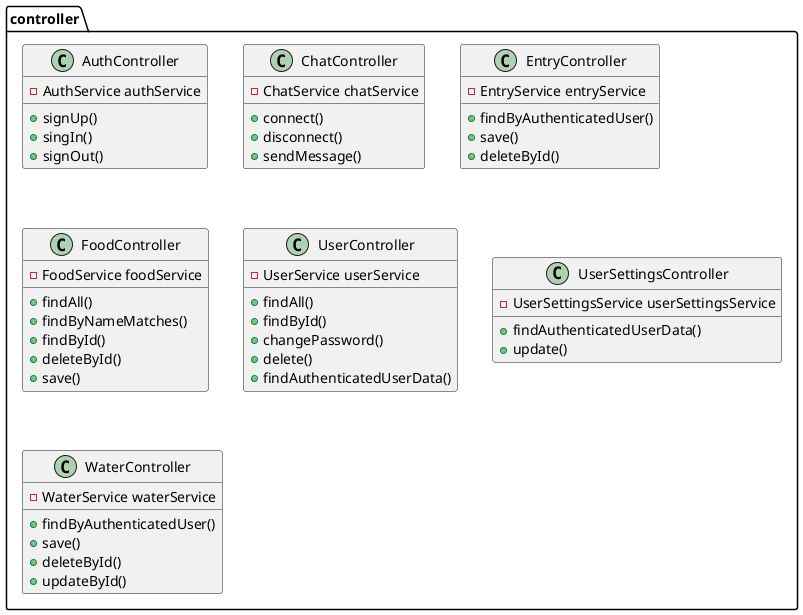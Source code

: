 @startuml

package "controller" {
    class AuthController {
        -AuthService authService
        +signUp()
        +singIn()
        +signOut()
    }

    class ChatController {
        -ChatService chatService
        +connect()
        +disconnect()
        +sendMessage()
    }

    class EntryController {
        -EntryService entryService
        +findByAuthenticatedUser()
        +save()
        +deleteById()
    }

    class FoodController {
        -FoodService foodService
        +findAll()
        +findByNameMatches()
        +findById()
        +deleteById()
        +save()
    }

    class UserController {
        -UserService userService
        +findAll()
        +findById()
        +changePassword()
        +delete()
        +findAuthenticatedUserData()
    }

    class UserSettingsController {
        -UserSettingsService userSettingsService
        +findAuthenticatedUserData()
        +update()
    }

    class WaterController {
        -WaterService waterService
        +findByAuthenticatedUser()
        +save()
        +deleteById()
        +updateById()
    }

}

@enduml
